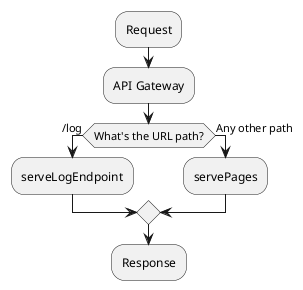 @startuml
:Request;
:API Gateway;

if (What's the URL path?) then (/log)
  :serveLogEndpoint;
else (Any other path)
  :servePages;
endif

:Response;
@enduml
